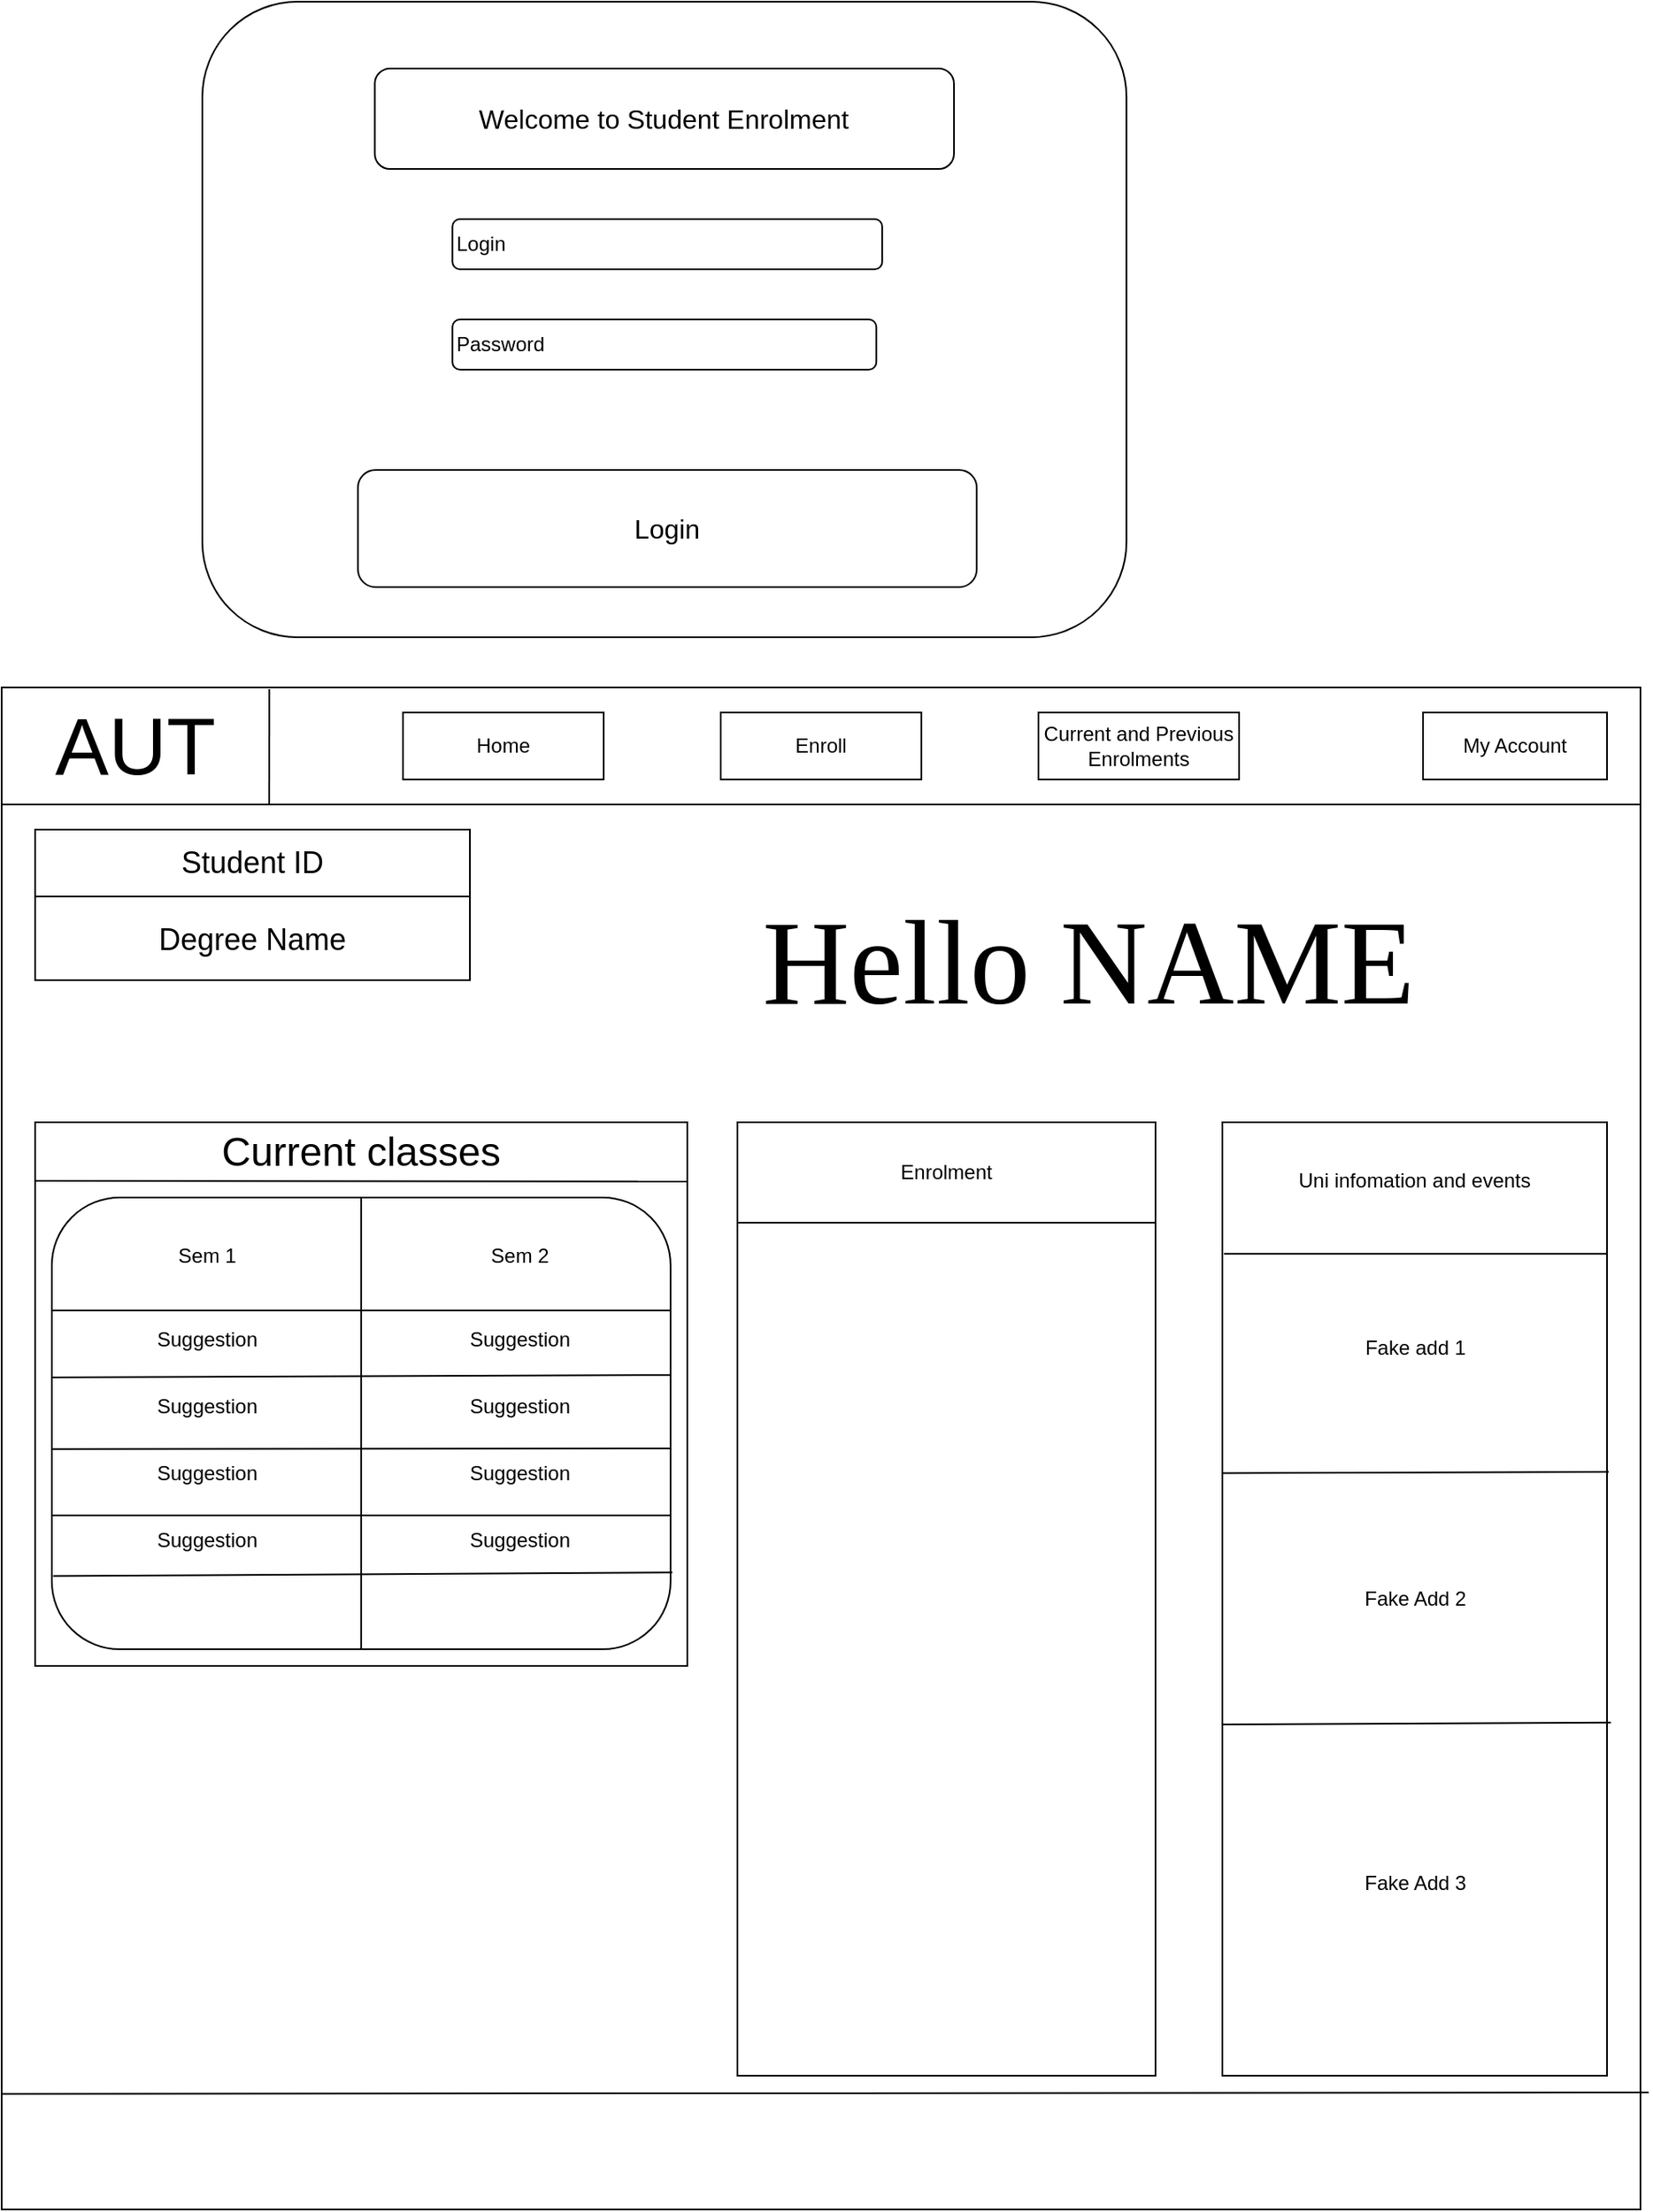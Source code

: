 <mxfile version="24.4.0" type="device">
  <diagram name="Page-1" id="pFz9UcpakJ3c2MkNKVS1">
    <mxGraphModel dx="2314" dy="1114" grid="1" gridSize="10" guides="1" tooltips="1" connect="1" arrows="1" fold="1" page="1" pageScale="1" pageWidth="827" pageHeight="1169" math="0" shadow="0">
      <root>
        <mxCell id="0" />
        <mxCell id="1" parent="0" />
        <mxCell id="dGwKfaGPGN7s1lTXhUub-6" value="" style="rounded=1;whiteSpace=wrap;html=1;" parent="1" vertex="1">
          <mxGeometry x="160" y="90" width="552.63" height="380" as="geometry" />
        </mxCell>
        <mxCell id="dGwKfaGPGN7s1lTXhUub-2" value="&lt;font size=&quot;3&quot;&gt;Welcome to Student Enrolment&lt;/font&gt;" style="rounded=1;whiteSpace=wrap;html=1;" parent="1" vertex="1">
          <mxGeometry x="263.15" y="130" width="346.32" height="60" as="geometry" />
        </mxCell>
        <mxCell id="dGwKfaGPGN7s1lTXhUub-3" value="Login" style="rounded=1;whiteSpace=wrap;html=1;align=left;" parent="1" vertex="1">
          <mxGeometry x="309.57" y="220" width="257" height="30" as="geometry" />
        </mxCell>
        <mxCell id="dGwKfaGPGN7s1lTXhUub-4" value="Password" style="rounded=1;whiteSpace=wrap;html=1;align=left;" parent="1" vertex="1">
          <mxGeometry x="309.57" y="280" width="253.5" height="30" as="geometry" />
        </mxCell>
        <mxCell id="dGwKfaGPGN7s1lTXhUub-5" value="&lt;font size=&quot;3&quot;&gt;Login&lt;/font&gt;" style="rounded=1;whiteSpace=wrap;html=1;" parent="1" vertex="1">
          <mxGeometry x="253.07" y="370" width="370" height="70" as="geometry" />
        </mxCell>
        <mxCell id="dGwKfaGPGN7s1lTXhUub-9" value="" style="rounded=0;whiteSpace=wrap;html=1;" parent="1" vertex="1">
          <mxGeometry x="40" y="500" width="980" height="910" as="geometry" />
        </mxCell>
        <mxCell id="dGwKfaGPGN7s1lTXhUub-12" value="" style="rounded=0;whiteSpace=wrap;html=1;" parent="1" vertex="1">
          <mxGeometry x="40" y="500" width="980" height="70" as="geometry" />
        </mxCell>
        <mxCell id="dGwKfaGPGN7s1lTXhUub-13" value="&lt;font style=&quot;font-size: 48px;&quot;&gt;AUT&lt;/font&gt;" style="text;html=1;align=center;verticalAlign=middle;whiteSpace=wrap;rounded=0;" parent="1" vertex="1">
          <mxGeometry x="40" y="500" width="160" height="70" as="geometry" />
        </mxCell>
        <mxCell id="dGwKfaGPGN7s1lTXhUub-20" value="Home" style="rounded=0;whiteSpace=wrap;html=1;" parent="1" vertex="1">
          <mxGeometry x="280" y="515" width="120" height="40" as="geometry" />
        </mxCell>
        <mxCell id="dGwKfaGPGN7s1lTXhUub-21" value="Enroll" style="rounded=0;whiteSpace=wrap;html=1;" parent="1" vertex="1">
          <mxGeometry x="470" y="515" width="120" height="40" as="geometry" />
        </mxCell>
        <mxCell id="dGwKfaGPGN7s1lTXhUub-23" value="" style="endArrow=none;html=1;rounded=0;entryX=0.824;entryY=0.014;entryDx=0;entryDy=0;entryPerimeter=0;" parent="1" edge="1">
          <mxGeometry width="50" height="50" relative="1" as="geometry">
            <mxPoint x="200" y="570" as="sourcePoint" />
            <mxPoint x="200.08" y="500.98" as="targetPoint" />
          </mxGeometry>
        </mxCell>
        <mxCell id="dGwKfaGPGN7s1lTXhUub-25" value="Current and Previous Enrolments" style="rounded=0;whiteSpace=wrap;html=1;" parent="1" vertex="1">
          <mxGeometry x="660" y="515" width="120" height="40" as="geometry" />
        </mxCell>
        <mxCell id="dGwKfaGPGN7s1lTXhUub-26" value="My Account" style="rounded=0;whiteSpace=wrap;html=1;" parent="1" vertex="1">
          <mxGeometry x="890" y="515" width="110" height="40" as="geometry" />
        </mxCell>
        <mxCell id="dGwKfaGPGN7s1lTXhUub-33" value="&lt;font face=&quot;Times New Roman&quot; style=&quot;font-size: 72px;&quot;&gt;Hello NAME&lt;/font&gt;" style="text;html=1;align=center;verticalAlign=middle;whiteSpace=wrap;rounded=0;" parent="1" vertex="1">
          <mxGeometry x="400" y="600.01" width="580" height="129.99" as="geometry" />
        </mxCell>
        <mxCell id="dGwKfaGPGN7s1lTXhUub-46" value="" style="rounded=0;whiteSpace=wrap;html=1;" parent="1" vertex="1">
          <mxGeometry x="60" y="585" width="260" height="90" as="geometry" />
        </mxCell>
        <mxCell id="dGwKfaGPGN7s1lTXhUub-47" value="&lt;font style=&quot;font-size: 18px;&quot;&gt;Student ID&lt;/font&gt;" style="text;html=1;align=center;verticalAlign=middle;whiteSpace=wrap;rounded=0;" parent="1" vertex="1">
          <mxGeometry x="60" y="585" width="260" height="40" as="geometry" />
        </mxCell>
        <mxCell id="dGwKfaGPGN7s1lTXhUub-49" value="&lt;font style=&quot;font-size: 18px;&quot;&gt;Degree Name&lt;/font&gt;" style="text;html=1;align=center;verticalAlign=middle;whiteSpace=wrap;rounded=0;" parent="1" vertex="1">
          <mxGeometry x="60" y="630.88" width="260" height="40" as="geometry" />
        </mxCell>
        <mxCell id="dGwKfaGPGN7s1lTXhUub-50" value="" style="endArrow=none;html=1;rounded=0;exitX=0;exitY=0;exitDx=0;exitDy=0;entryX=1;entryY=1;entryDx=0;entryDy=0;" parent="1" target="dGwKfaGPGN7s1lTXhUub-47" edge="1">
          <mxGeometry width="50" height="50" relative="1" as="geometry">
            <mxPoint x="60" y="625" as="sourcePoint" />
            <mxPoint x="310" y="625" as="targetPoint" />
          </mxGeometry>
        </mxCell>
        <mxCell id="gLcMmccUyFrAjFhxb3hN-2" value="" style="endArrow=none;html=1;rounded=0;exitX=-0.004;exitY=0.954;exitDx=0;exitDy=0;exitPerimeter=0;entryX=1.001;entryY=0.953;entryDx=0;entryDy=0;entryPerimeter=0;" parent="1" edge="1">
          <mxGeometry width="50" height="50" relative="1" as="geometry">
            <mxPoint x="40.0" y="1340.91" as="sourcePoint" />
            <mxPoint x="1024.9" y="1340" as="targetPoint" />
          </mxGeometry>
        </mxCell>
        <mxCell id="gLcMmccUyFrAjFhxb3hN-3" value="" style="rounded=0;whiteSpace=wrap;html=1;" parent="1" vertex="1">
          <mxGeometry x="770" y="760" width="230" height="570" as="geometry" />
        </mxCell>
        <mxCell id="gLcMmccUyFrAjFhxb3hN-4" value="" style="rounded=0;whiteSpace=wrap;html=1;" parent="1" vertex="1">
          <mxGeometry x="60" y="760" width="390" height="325" as="geometry" />
        </mxCell>
        <mxCell id="gLcMmccUyFrAjFhxb3hN-5" value="" style="rounded=0;whiteSpace=wrap;html=1;" parent="1" vertex="1">
          <mxGeometry x="480" y="760" width="250" height="570" as="geometry" />
        </mxCell>
        <mxCell id="gLcMmccUyFrAjFhxb3hN-6" value="" style="endArrow=none;html=1;rounded=0;exitX=0.004;exitY=0.138;exitDx=0;exitDy=0;exitPerimeter=0;entryX=1;entryY=0.138;entryDx=0;entryDy=0;entryPerimeter=0;" parent="1" source="gLcMmccUyFrAjFhxb3hN-3" target="gLcMmccUyFrAjFhxb3hN-3" edge="1">
          <mxGeometry width="50" height="50" relative="1" as="geometry">
            <mxPoint x="810" y="890" as="sourcePoint" />
            <mxPoint x="860" y="840" as="targetPoint" />
          </mxGeometry>
        </mxCell>
        <mxCell id="gLcMmccUyFrAjFhxb3hN-7" value="" style="endArrow=none;html=1;rounded=0;exitX=0.001;exitY=0.368;exitDx=0;exitDy=0;exitPerimeter=0;" parent="1" source="gLcMmccUyFrAjFhxb3hN-3" edge="1">
          <mxGeometry width="50" height="50" relative="1" as="geometry">
            <mxPoint x="820" y="1020" as="sourcePoint" />
            <mxPoint x="1001" y="969" as="targetPoint" />
          </mxGeometry>
        </mxCell>
        <mxCell id="gLcMmccUyFrAjFhxb3hN-8" value="" style="endArrow=none;html=1;rounded=0;exitX=-0.008;exitY=0.613;exitDx=0;exitDy=0;exitPerimeter=0;entryX=1.002;entryY=0.611;entryDx=0;entryDy=0;entryPerimeter=0;" parent="1" edge="1">
          <mxGeometry width="50" height="50" relative="1" as="geometry">
            <mxPoint x="770.0" y="1120.0" as="sourcePoint" />
            <mxPoint x="1002.3" y="1118.86" as="targetPoint" />
          </mxGeometry>
        </mxCell>
        <mxCell id="gLcMmccUyFrAjFhxb3hN-9" value="Uni infomation and events" style="text;html=1;align=center;verticalAlign=middle;whiteSpace=wrap;rounded=0;" parent="1" vertex="1">
          <mxGeometry x="785" y="780" width="200" height="30" as="geometry" />
        </mxCell>
        <mxCell id="gLcMmccUyFrAjFhxb3hN-10" value="" style="endArrow=none;html=1;rounded=0;entryX=1.008;entryY=0.109;entryDx=0;entryDy=0;entryPerimeter=0;" parent="1" edge="1">
          <mxGeometry width="50" height="50" relative="1" as="geometry">
            <mxPoint x="60" y="795" as="sourcePoint" />
            <mxPoint x="450.0" y="795.425" as="targetPoint" />
          </mxGeometry>
        </mxCell>
        <mxCell id="gLcMmccUyFrAjFhxb3hN-12" value="&lt;font style=&quot;font-size: 24px;&quot;&gt;Current classes&lt;/font&gt;" style="text;html=1;align=center;verticalAlign=middle;whiteSpace=wrap;rounded=0;" parent="1" vertex="1">
          <mxGeometry x="60" y="760" width="390" height="35" as="geometry" />
        </mxCell>
        <mxCell id="gLcMmccUyFrAjFhxb3hN-13" value="" style="rounded=1;whiteSpace=wrap;html=1;" parent="1" vertex="1">
          <mxGeometry x="70" y="805" width="370" height="270" as="geometry" />
        </mxCell>
        <mxCell id="gLcMmccUyFrAjFhxb3hN-14" value="" style="endArrow=none;html=1;rounded=0;exitX=0;exitY=0.25;exitDx=0;exitDy=0;entryX=1;entryY=0.25;entryDx=0;entryDy=0;" parent="1" source="gLcMmccUyFrAjFhxb3hN-13" target="gLcMmccUyFrAjFhxb3hN-13" edge="1">
          <mxGeometry width="50" height="50" relative="1" as="geometry">
            <mxPoint x="100" y="895" as="sourcePoint" />
            <mxPoint x="150" y="845" as="targetPoint" />
          </mxGeometry>
        </mxCell>
        <mxCell id="gLcMmccUyFrAjFhxb3hN-15" value="" style="endArrow=none;html=1;rounded=0;exitX=0.5;exitY=1;exitDx=0;exitDy=0;" parent="1" source="gLcMmccUyFrAjFhxb3hN-13" edge="1">
          <mxGeometry width="50" height="50" relative="1" as="geometry">
            <mxPoint x="220" y="985" as="sourcePoint" />
            <mxPoint x="255" y="875" as="targetPoint" />
          </mxGeometry>
        </mxCell>
        <mxCell id="gLcMmccUyFrAjFhxb3hN-16" value="" style="endArrow=none;html=1;rounded=0;exitX=0.001;exitY=0.398;exitDx=0;exitDy=0;exitPerimeter=0;entryX=1.001;entryY=0.393;entryDx=0;entryDy=0;entryPerimeter=0;" parent="1" source="gLcMmccUyFrAjFhxb3hN-13" target="gLcMmccUyFrAjFhxb3hN-13" edge="1">
          <mxGeometry width="50" height="50" relative="1" as="geometry">
            <mxPoint x="160" y="975" as="sourcePoint" />
            <mxPoint x="255" y="912" as="targetPoint" />
          </mxGeometry>
        </mxCell>
        <mxCell id="gLcMmccUyFrAjFhxb3hN-17" value="" style="endArrow=none;html=1;rounded=0;exitX=0.004;exitY=0.631;exitDx=0;exitDy=0;exitPerimeter=0;" parent="1" edge="1">
          <mxGeometry width="50" height="50" relative="1" as="geometry">
            <mxPoint x="70.0" y="955.37" as="sourcePoint" />
            <mxPoint x="440" y="955" as="targetPoint" />
          </mxGeometry>
        </mxCell>
        <mxCell id="gLcMmccUyFrAjFhxb3hN-18" value="" style="endArrow=none;html=1;rounded=0;exitX=-0.005;exitY=0.697;exitDx=0;exitDy=0;exitPerimeter=0;" parent="1" edge="1">
          <mxGeometry width="50" height="50" relative="1" as="geometry">
            <mxPoint x="70.0" y="995" as="sourcePoint" />
            <mxPoint x="440" y="995" as="targetPoint" />
          </mxGeometry>
        </mxCell>
        <mxCell id="gLcMmccUyFrAjFhxb3hN-19" value="" style="endArrow=none;html=1;rounded=0;exitX=0.002;exitY=0.838;exitDx=0;exitDy=0;exitPerimeter=0;entryX=1.003;entryY=0.83;entryDx=0;entryDy=0;entryPerimeter=0;" parent="1" source="gLcMmccUyFrAjFhxb3hN-13" target="gLcMmccUyFrAjFhxb3hN-13" edge="1">
          <mxGeometry width="50" height="50" relative="1" as="geometry">
            <mxPoint x="110" y="1065" as="sourcePoint" />
            <mxPoint x="160" y="1015" as="targetPoint" />
          </mxGeometry>
        </mxCell>
        <mxCell id="gLcMmccUyFrAjFhxb3hN-20" value="" style="endArrow=none;html=1;rounded=0;entryX=0.5;entryY=0;entryDx=0;entryDy=0;" parent="1" target="gLcMmccUyFrAjFhxb3hN-13" edge="1">
          <mxGeometry width="50" height="50" relative="1" as="geometry">
            <mxPoint x="255" y="1075" as="sourcePoint" />
            <mxPoint x="280" y="825" as="targetPoint" />
          </mxGeometry>
        </mxCell>
        <mxCell id="gLcMmccUyFrAjFhxb3hN-21" value="Suggestion" style="text;html=1;align=center;verticalAlign=middle;whiteSpace=wrap;rounded=0;" parent="1" vertex="1">
          <mxGeometry x="73.07" y="875" width="180" height="30" as="geometry" />
        </mxCell>
        <mxCell id="gLcMmccUyFrAjFhxb3hN-23" value="Suggestion" style="text;html=1;align=center;verticalAlign=middle;whiteSpace=wrap;rounded=0;" parent="1" vertex="1">
          <mxGeometry x="73.07" y="915" width="180" height="30" as="geometry" />
        </mxCell>
        <mxCell id="gLcMmccUyFrAjFhxb3hN-24" value="Suggestion" style="text;html=1;align=center;verticalAlign=middle;whiteSpace=wrap;rounded=0;" parent="1" vertex="1">
          <mxGeometry x="260" y="875" width="180" height="30" as="geometry" />
        </mxCell>
        <mxCell id="gLcMmccUyFrAjFhxb3hN-25" value="Suggestion" style="text;html=1;align=center;verticalAlign=middle;whiteSpace=wrap;rounded=0;" parent="1" vertex="1">
          <mxGeometry x="260" y="915" width="180" height="30" as="geometry" />
        </mxCell>
        <mxCell id="gLcMmccUyFrAjFhxb3hN-26" value="Suggestion" style="text;html=1;align=center;verticalAlign=middle;whiteSpace=wrap;rounded=0;" parent="1" vertex="1">
          <mxGeometry x="73.07" y="955" width="180" height="30" as="geometry" />
        </mxCell>
        <mxCell id="gLcMmccUyFrAjFhxb3hN-27" value="Suggestion" style="text;html=1;align=center;verticalAlign=middle;whiteSpace=wrap;rounded=0;" parent="1" vertex="1">
          <mxGeometry x="260" y="955" width="180" height="30" as="geometry" />
        </mxCell>
        <mxCell id="gLcMmccUyFrAjFhxb3hN-28" value="Suggestion" style="text;html=1;align=center;verticalAlign=middle;whiteSpace=wrap;rounded=0;" parent="1" vertex="1">
          <mxGeometry x="73.07" y="995" width="180" height="30" as="geometry" />
        </mxCell>
        <mxCell id="gLcMmccUyFrAjFhxb3hN-29" value="Suggestion" style="text;html=1;align=center;verticalAlign=middle;whiteSpace=wrap;rounded=0;" parent="1" vertex="1">
          <mxGeometry x="260" y="995" width="180" height="30" as="geometry" />
        </mxCell>
        <mxCell id="gLcMmccUyFrAjFhxb3hN-30" value="Sem 1" style="text;html=1;align=center;verticalAlign=middle;whiteSpace=wrap;rounded=0;" parent="1" vertex="1">
          <mxGeometry x="93.07" y="825" width="140" height="30" as="geometry" />
        </mxCell>
        <mxCell id="gLcMmccUyFrAjFhxb3hN-31" value="Sem 2" style="text;html=1;align=center;verticalAlign=middle;whiteSpace=wrap;rounded=0;" parent="1" vertex="1">
          <mxGeometry x="275" y="825" width="150" height="30" as="geometry" />
        </mxCell>
        <mxCell id="gLcMmccUyFrAjFhxb3hN-32" value="Fake add 1" style="text;html=1;align=center;verticalAlign=middle;whiteSpace=wrap;rounded=0;" parent="1" vertex="1">
          <mxGeometry x="837.5" y="880" width="95" height="30" as="geometry" />
        </mxCell>
        <mxCell id="gLcMmccUyFrAjFhxb3hN-33" value="Fake Add 2" style="text;html=1;align=center;verticalAlign=middle;whiteSpace=wrap;rounded=0;" parent="1" vertex="1">
          <mxGeometry x="842.5" y="1030" width="85" height="30" as="geometry" />
        </mxCell>
        <mxCell id="gLcMmccUyFrAjFhxb3hN-34" value="Fake Add 3" style="text;html=1;align=center;verticalAlign=middle;whiteSpace=wrap;rounded=0;" parent="1" vertex="1">
          <mxGeometry x="847.5" y="1200" width="75" height="30" as="geometry" />
        </mxCell>
        <mxCell id="gLcMmccUyFrAjFhxb3hN-35" value="" style="endArrow=none;html=1;rounded=0;" parent="1" edge="1">
          <mxGeometry width="50" height="50" relative="1" as="geometry">
            <mxPoint x="480" y="820" as="sourcePoint" />
            <mxPoint x="730" y="820" as="targetPoint" />
          </mxGeometry>
        </mxCell>
        <mxCell id="gLcMmccUyFrAjFhxb3hN-36" value="Enrolment" style="text;html=1;align=center;verticalAlign=middle;whiteSpace=wrap;rounded=0;" parent="1" vertex="1">
          <mxGeometry x="500" y="770" width="210" height="40" as="geometry" />
        </mxCell>
      </root>
    </mxGraphModel>
  </diagram>
</mxfile>
